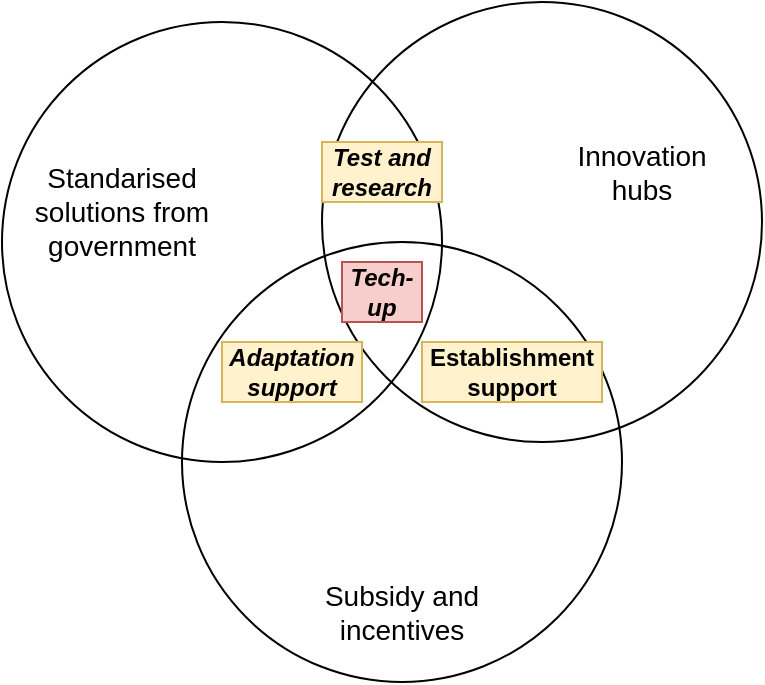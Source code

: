 <mxfile version="24.6.4" type="github">
  <diagram name="Page-1" id="-Y6ilbKvk6heofYQdk8W">
    <mxGraphModel dx="794" dy="420" grid="1" gridSize="10" guides="1" tooltips="1" connect="1" arrows="1" fold="1" page="1" pageScale="1" pageWidth="1169" pageHeight="827" math="0" shadow="0">
      <root>
        <mxCell id="0" />
        <mxCell id="1" parent="0" />
        <mxCell id="yxNK_W9bgGmAbDzLr3Jm-1" value="" style="ellipse;whiteSpace=wrap;html=1;aspect=fixed;fillColor=none;" vertex="1" parent="1">
          <mxGeometry x="170" y="60" width="220" height="220" as="geometry" />
        </mxCell>
        <mxCell id="yxNK_W9bgGmAbDzLr3Jm-4" value="" style="ellipse;whiteSpace=wrap;html=1;aspect=fixed;fillColor=none;" vertex="1" parent="1">
          <mxGeometry x="260" y="170" width="220" height="220" as="geometry" />
        </mxCell>
        <mxCell id="yxNK_W9bgGmAbDzLr3Jm-5" value="" style="ellipse;whiteSpace=wrap;html=1;aspect=fixed;fillColor=none;" vertex="1" parent="1">
          <mxGeometry x="330" y="50" width="220" height="220" as="geometry" />
        </mxCell>
        <mxCell id="yxNK_W9bgGmAbDzLr3Jm-6" value="&lt;b&gt;&lt;i&gt;Tech-&lt;/i&gt;&lt;/b&gt;&lt;div&gt;&lt;b&gt;&lt;i&gt;up&lt;/i&gt;&lt;/b&gt;&lt;/div&gt;" style="text;html=1;align=center;verticalAlign=middle;whiteSpace=wrap;rounded=0;fillColor=#f8cecc;strokeColor=#b85450;" vertex="1" parent="1">
          <mxGeometry x="340" y="180" width="40" height="30" as="geometry" />
        </mxCell>
        <mxCell id="yxNK_W9bgGmAbDzLr3Jm-7" value="&lt;b&gt;&lt;i&gt;Test and research&lt;/i&gt;&lt;/b&gt;" style="text;html=1;align=center;verticalAlign=middle;whiteSpace=wrap;rounded=0;fillColor=#fff2cc;strokeColor=#d6b656;" vertex="1" parent="1">
          <mxGeometry x="330" y="120" width="60" height="30" as="geometry" />
        </mxCell>
        <mxCell id="yxNK_W9bgGmAbDzLr3Jm-8" value="&lt;font style=&quot;font-size: 14px;&quot;&gt;Standarised solutions from government&lt;/font&gt;" style="text;html=1;align=center;verticalAlign=middle;whiteSpace=wrap;rounded=0;" vertex="1" parent="1">
          <mxGeometry x="180" y="140" width="100" height="30" as="geometry" />
        </mxCell>
        <mxCell id="yxNK_W9bgGmAbDzLr3Jm-9" value="&lt;font style=&quot;font-size: 14px;&quot;&gt;Innovation hubs&lt;/font&gt;" style="text;html=1;align=center;verticalAlign=middle;whiteSpace=wrap;rounded=0;" vertex="1" parent="1">
          <mxGeometry x="460" y="120" width="60" height="30" as="geometry" />
        </mxCell>
        <mxCell id="yxNK_W9bgGmAbDzLr3Jm-10" value="&lt;font style=&quot;font-size: 14px;&quot;&gt;Subsidy and incentives&lt;/font&gt;" style="text;html=1;align=center;verticalAlign=middle;whiteSpace=wrap;rounded=0;" vertex="1" parent="1">
          <mxGeometry x="330" y="340" width="80" height="30" as="geometry" />
        </mxCell>
        <mxCell id="yxNK_W9bgGmAbDzLr3Jm-11" value="&lt;b&gt;&lt;i&gt;Adaptation support&lt;/i&gt;&lt;/b&gt;" style="text;html=1;align=center;verticalAlign=middle;whiteSpace=wrap;rounded=0;fillColor=#fff2cc;strokeColor=#d6b656;" vertex="1" parent="1">
          <mxGeometry x="280" y="220" width="70" height="30" as="geometry" />
        </mxCell>
        <mxCell id="yxNK_W9bgGmAbDzLr3Jm-12" value="&lt;b&gt;Establishment support&lt;br&gt;&lt;/b&gt;" style="text;html=1;align=center;verticalAlign=middle;whiteSpace=wrap;rounded=0;fillColor=#fff2cc;strokeColor=#d6b656;" vertex="1" parent="1">
          <mxGeometry x="380" y="220" width="90" height="30" as="geometry" />
        </mxCell>
      </root>
    </mxGraphModel>
  </diagram>
</mxfile>
